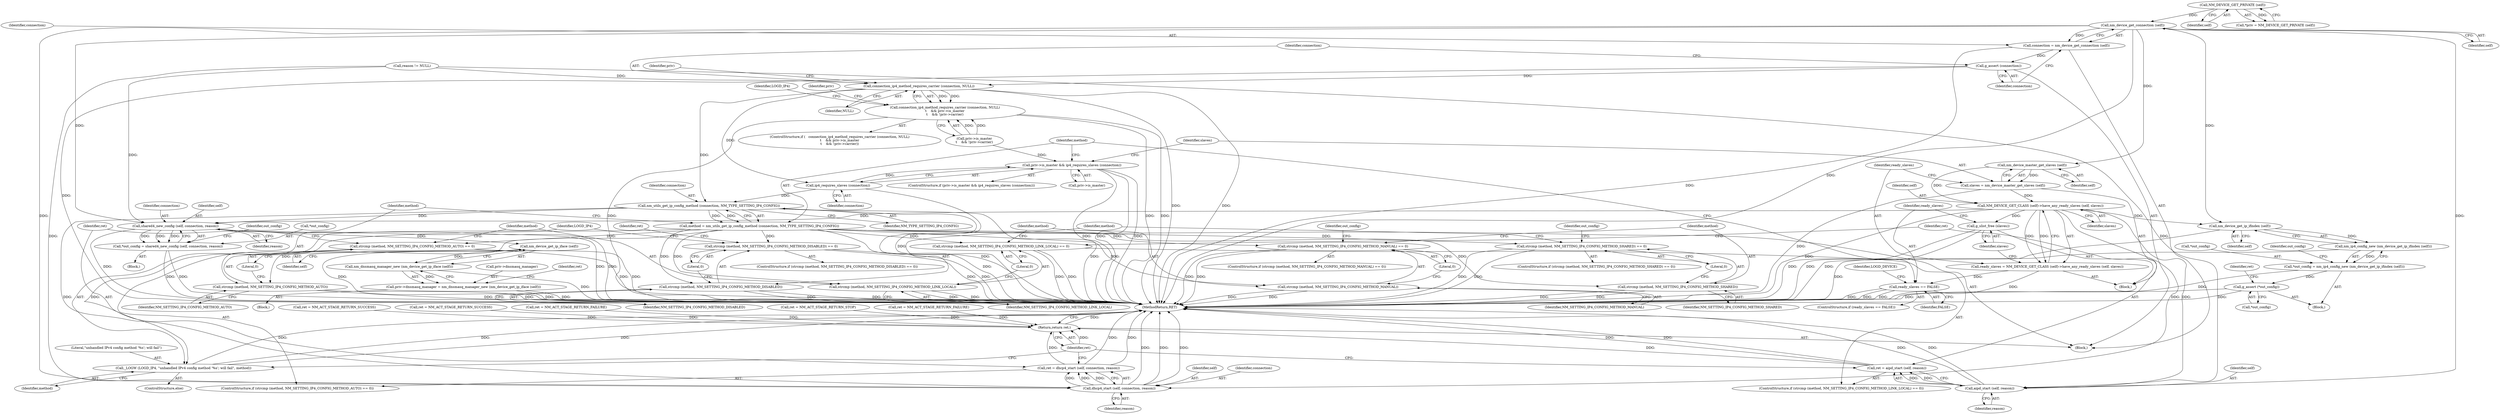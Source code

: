 digraph "0_NetworkManager_d5fc88e573fa58b93034b04d35a2454f5d28cad9@API" {
"1005723" [label="(Call,nm_device_get_connection (self))"];
"1005706" [label="(Call,NM_DEVICE_GET_PRIVATE (self))"];
"1005721" [label="(Call,connection = nm_device_get_connection (self))"];
"1005725" [label="(Call,g_assert (connection))"];
"1005729" [label="(Call,connection_ip4_method_requires_carrier (connection, NULL))"];
"1005728" [label="(Call,connection_ip4_method_requires_carrier (connection, NULL)\n\t    && priv->is_master\n\t    && !priv->carrier)"];
"1005753" [label="(Call,ip4_requires_slaves (connection))"];
"1005749" [label="(Call,priv->is_master && ip4_requires_slaves (connection))"];
"1005781" [label="(Call,nm_utils_get_ip_config_method (connection, NM_TYPE_SETTING_IP4_CONFIG))"];
"1005779" [label="(Call,method = nm_utils_get_ip_config_method (connection, NM_TYPE_SETTING_IP4_CONFIG))"];
"1005785" [label="(Call,strcmp (method, NM_SETTING_IP4_CONFIG_METHOD_AUTO) == 0)"];
"1005786" [label="(Call,strcmp (method, NM_SETTING_IP4_CONFIG_METHOD_AUTO))"];
"1005798" [label="(Call,strcmp (method, NM_SETTING_IP4_CONFIG_METHOD_LINK_LOCAL) == 0)"];
"1005799" [label="(Call,strcmp (method, NM_SETTING_IP4_CONFIG_METHOD_LINK_LOCAL))"];
"1005810" [label="(Call,strcmp (method, NM_SETTING_IP4_CONFIG_METHOD_MANUAL) == 0)"];
"1005811" [label="(Call,strcmp (method, NM_SETTING_IP4_CONFIG_METHOD_MANUAL))"];
"1005830" [label="(Call,strcmp (method, NM_SETTING_IP4_CONFIG_METHOD_SHARED) == 0)"];
"1005831" [label="(Call,strcmp (method, NM_SETTING_IP4_CONFIG_METHOD_SHARED))"];
"1005863" [label="(Call,strcmp (method, NM_SETTING_IP4_CONFIG_METHOD_DISABLED) == 0)"];
"1005864" [label="(Call,strcmp (method, NM_SETTING_IP4_CONFIG_METHOD_DISABLED))"];
"1005873" [label="(Call,_LOGW (LOGD_IP4, \"unhandled IPv4 config method '%s'; will fail\", method))"];
"1005792" [label="(Call,dhcp4_start (self, connection, reason))"];
"1005790" [label="(Call,ret = dhcp4_start (self, connection, reason))"];
"1005877" [label="(Return,return ret;)"];
"1005839" [label="(Call,shared4_new_config (self, connection, reason))"];
"1005836" [label="(Call,*out_config = shared4_new_config (self, connection, reason))"];
"1005852" [label="(Call,nm_device_get_ip_iface (self))"];
"1005851" [label="(Call,nm_dnsmasq_manager_new (nm_device_get_ip_iface (self)))"];
"1005847" [label="(Call,priv->dnsmasq_manager = nm_dnsmasq_manager_new (nm_device_get_ip_iface (self)))"];
"1005758" [label="(Call,nm_device_master_get_slaves (self))"];
"1005756" [label="(Call,slaves = nm_device_master_get_slaves (self))"];
"1005762" [label="(Call,NM_DEVICE_GET_CLASS (self)->have_any_ready_slaves (self, slaves))"];
"1005760" [label="(Call,ready_slaves = NM_DEVICE_GET_CLASS (self)->have_any_ready_slaves (self, slaves))"];
"1005768" [label="(Call,ready_slaves == FALSE)"];
"1005765" [label="(Call,g_slist_free (slaves))"];
"1005805" [label="(Call,aipd_start (self, reason))"];
"1005803" [label="(Call,ret = aipd_start (self, reason))"];
"1005820" [label="(Call,nm_device_get_ip_ifindex (self))"];
"1005819" [label="(Call,nm_ip4_config_new (nm_device_get_ip_ifindex (self)))"];
"1005816" [label="(Call,*out_config = nm_ip4_config_new (nm_device_get_ip_ifindex (self)))"];
"1005822" [label="(Call,g_assert (*out_config))"];
"1005730" [label="(Identifier,connection)"];
"1005824" [label="(Identifier,out_config)"];
"1005863" [label="(Call,strcmp (method, NM_SETTING_IP4_CONFIG_METHOD_DISABLED) == 0)"];
"1005873" [label="(Call,_LOGW (LOGD_IP4, \"unhandled IPv4 config method '%s'; will fail\", method))"];
"1005756" [label="(Call,slaves = nm_device_master_get_slaves (self))"];
"1005795" [label="(Identifier,reason)"];
"1005867" [label="(Literal,0)"];
"1005875" [label="(Literal,\"unhandled IPv4 config method '%s'; will fail\")"];
"1005753" [label="(Call,ip4_requires_slaves (connection))"];
"1005833" [label="(Identifier,NM_SETTING_IP4_CONFIG_METHOD_SHARED)"];
"1005706" [label="(Call,NM_DEVICE_GET_PRIVATE (self))"];
"1005797" [label="(ControlStructure,if (strcmp (method, NM_SETTING_IP4_CONFIG_METHOD_LINK_LOCAL) == 0))"];
"1005779" [label="(Call,method = nm_utils_get_ip_config_method (connection, NM_TYPE_SETTING_IP4_CONFIG))"];
"1005723" [label="(Call,nm_device_get_connection (self))"];
"1005792" [label="(Call,dhcp4_start (self, connection, reason))"];
"1005780" [label="(Identifier,method)"];
"1005840" [label="(Identifier,self)"];
"1005852" [label="(Call,nm_device_get_ip_iface (self))"];
"1005748" [label="(ControlStructure,if (priv->is_master && ip4_requires_slaves (connection)))"];
"1005846" [label="(Block,)"];
"1005815" [label="(Block,)"];
"1005822" [label="(Call,g_assert (*out_config))"];
"1005837" [label="(Call,*out_config)"];
"1005806" [label="(Identifier,self)"];
"1005814" [label="(Literal,0)"];
"1005757" [label="(Identifier,slaves)"];
"1005722" [label="(Identifier,connection)"];
"1005826" [label="(Identifier,ret)"];
"1005721" [label="(Call,connection = nm_device_get_connection (self))"];
"1005767" [label="(ControlStructure,if (ready_slaves == FALSE))"];
"1005847" [label="(Call,priv->dnsmasq_manager = nm_dnsmasq_manager_new (nm_device_get_ip_iface (self)))"];
"1005870" [label="(Identifier,ret)"];
"1005760" [label="(Call,ready_slaves = NM_DEVICE_GET_CLASS (self)->have_any_ready_slaves (self, slaves))"];
"1005823" [label="(Call,*out_config)"];
"1005851" [label="(Call,nm_dnsmasq_manager_new (nm_device_get_ip_iface (self)))"];
"1005728" [label="(Call,connection_ip4_method_requires_carrier (connection, NULL)\n\t    && priv->is_master\n\t    && !priv->carrier)"];
"1005774" [label="(Identifier,LOGD_DEVICE)"];
"1005762" [label="(Call,NM_DEVICE_GET_CLASS (self)->have_any_ready_slaves (self, slaves))"];
"1005804" [label="(Identifier,ret)"];
"1005838" [label="(Identifier,out_config)"];
"1005820" [label="(Call,nm_device_get_ip_ifindex (self))"];
"1005789" [label="(Literal,0)"];
"1005877" [label="(Return,return ret;)"];
"1005750" [label="(Call,priv->is_master)"];
"1005782" [label="(Identifier,connection)"];
"1005818" [label="(Identifier,out_config)"];
"1005878" [label="(Identifier,ret)"];
"1005855" [label="(Identifier,ret)"];
"1005813" [label="(Identifier,NM_SETTING_IP4_CONFIG_METHOD_MANUAL)"];
"1005845" [label="(Identifier,out_config)"];
"1005816" [label="(Call,*out_config = nm_ip4_config_new (nm_device_get_ip_ifindex (self)))"];
"1005758" [label="(Call,nm_device_master_get_slaves (self))"];
"1005869" [label="(Call,ret = NM_ACT_STAGE_RETURN_STOP)"];
"1005785" [label="(Call,strcmp (method, NM_SETTING_IP4_CONFIG_METHOD_AUTO) == 0)"];
"1005707" [label="(Identifier,self)"];
"1005765" [label="(Call,g_slist_free (slaves))"];
"1005710" [label="(Call,ret = NM_ACT_STAGE_RETURN_FAILURE)"];
"1005787" [label="(Identifier,method)"];
"1005825" [label="(Call,ret = NM_ACT_STAGE_RETURN_SUCCESS)"];
"1005724" [label="(Identifier,self)"];
"1005726" [label="(Identifier,connection)"];
"1005812" [label="(Identifier,method)"];
"1005788" [label="(Identifier,NM_SETTING_IP4_CONFIG_METHOD_AUTO)"];
"1005791" [label="(Identifier,ret)"];
"1005790" [label="(Call,ret = dhcp4_start (self, connection, reason))"];
"1005717" [label="(Call,reason != NULL)"];
"1005821" [label="(Identifier,self)"];
"1005704" [label="(Call,*priv = NM_DEVICE_GET_PRIVATE (self))"];
"1005755" [label="(Block,)"];
"1005754" [label="(Identifier,connection)"];
"1005799" [label="(Call,strcmp (method, NM_SETTING_IP4_CONFIG_METHOD_LINK_LOCAL))"];
"1005872" [label="(ControlStructure,else)"];
"1005731" [label="(Identifier,NULL)"];
"1005801" [label="(Identifier,NM_SETTING_IP4_CONFIG_METHOD_LINK_LOCAL)"];
"1005734" [label="(Identifier,priv)"];
"1005725" [label="(Call,g_assert (connection))"];
"1005729" [label="(Call,connection_ip4_method_requires_carrier (connection, NULL))"];
"1005793" [label="(Identifier,self)"];
"1005866" [label="(Identifier,NM_SETTING_IP4_CONFIG_METHOD_DISABLED)"];
"1005842" [label="(Identifier,reason)"];
"1005854" [label="(Call,ret = NM_ACT_STAGE_RETURN_SUCCESS)"];
"1005835" [label="(Block,)"];
"1005764" [label="(Identifier,slaves)"];
"1005759" [label="(Identifier,self)"];
"1005770" [label="(Identifier,FALSE)"];
"1005864" [label="(Call,strcmp (method, NM_SETTING_IP4_CONFIG_METHOD_DISABLED))"];
"1005865" [label="(Identifier,method)"];
"1005798" [label="(Call,strcmp (method, NM_SETTING_IP4_CONFIG_METHOD_LINK_LOCAL) == 0)"];
"1005810" [label="(Call,strcmp (method, NM_SETTING_IP4_CONFIG_METHOD_MANUAL) == 0)"];
"1005811" [label="(Call,strcmp (method, NM_SETTING_IP4_CONFIG_METHOD_MANUAL))"];
"1005819" [label="(Call,nm_ip4_config_new (nm_device_get_ip_ifindex (self)))"];
"1005802" [label="(Literal,0)"];
"1005841" [label="(Identifier,connection)"];
"1005781" [label="(Call,nm_utils_get_ip_config_method (connection, NM_TYPE_SETTING_IP4_CONFIG))"];
"1005761" [label="(Identifier,ready_slaves)"];
"1005853" [label="(Identifier,self)"];
"1007368" [label="(MethodReturn,RET)"];
"1005743" [label="(Identifier,LOGD_IP4)"];
"1005769" [label="(Identifier,ready_slaves)"];
"1005817" [label="(Call,*out_config)"];
"1005783" [label="(Identifier,NM_TYPE_SETTING_IP4_CONFIG)"];
"1005807" [label="(Identifier,reason)"];
"1005858" [label="(Call,ret = NM_ACT_STAGE_RETURN_FAILURE)"];
"1005874" [label="(Identifier,LOGD_IP4)"];
"1005732" [label="(Call,priv->is_master\n\t    && !priv->carrier)"];
"1005786" [label="(Call,strcmp (method, NM_SETTING_IP4_CONFIG_METHOD_AUTO))"];
"1005702" [label="(Block,)"];
"1005751" [label="(Identifier,priv)"];
"1005876" [label="(Identifier,method)"];
"1005794" [label="(Identifier,connection)"];
"1005809" [label="(ControlStructure,if (strcmp (method, NM_SETTING_IP4_CONFIG_METHOD_MANUAL) == 0))"];
"1005803" [label="(Call,ret = aipd_start (self, reason))"];
"1005839" [label="(Call,shared4_new_config (self, connection, reason))"];
"1005829" [label="(ControlStructure,if (strcmp (method, NM_SETTING_IP4_CONFIG_METHOD_SHARED) == 0))"];
"1005834" [label="(Literal,0)"];
"1005848" [label="(Call,priv->dnsmasq_manager)"];
"1005832" [label="(Identifier,method)"];
"1005805" [label="(Call,aipd_start (self, reason))"];
"1005830" [label="(Call,strcmp (method, NM_SETTING_IP4_CONFIG_METHOD_SHARED) == 0)"];
"1005836" [label="(Call,*out_config = shared4_new_config (self, connection, reason))"];
"1005862" [label="(ControlStructure,if (strcmp (method, NM_SETTING_IP4_CONFIG_METHOD_DISABLED) == 0))"];
"1005727" [label="(ControlStructure,if (   connection_ip4_method_requires_carrier (connection, NULL)\n\t    && priv->is_master\n\t    && !priv->carrier))"];
"1005763" [label="(Identifier,self)"];
"1005768" [label="(Call,ready_slaves == FALSE)"];
"1005784" [label="(ControlStructure,if (strcmp (method, NM_SETTING_IP4_CONFIG_METHOD_AUTO) == 0))"];
"1005766" [label="(Identifier,slaves)"];
"1005800" [label="(Identifier,method)"];
"1005831" [label="(Call,strcmp (method, NM_SETTING_IP4_CONFIG_METHOD_SHARED))"];
"1005749" [label="(Call,priv->is_master && ip4_requires_slaves (connection))"];
"1005723" -> "1005721"  [label="AST: "];
"1005723" -> "1005724"  [label="CFG: "];
"1005724" -> "1005723"  [label="AST: "];
"1005721" -> "1005723"  [label="CFG: "];
"1005723" -> "1007368"  [label="DDG: "];
"1005723" -> "1005721"  [label="DDG: "];
"1005706" -> "1005723"  [label="DDG: "];
"1005723" -> "1005758"  [label="DDG: "];
"1005723" -> "1005792"  [label="DDG: "];
"1005723" -> "1005805"  [label="DDG: "];
"1005723" -> "1005820"  [label="DDG: "];
"1005723" -> "1005839"  [label="DDG: "];
"1005706" -> "1005704"  [label="AST: "];
"1005706" -> "1005707"  [label="CFG: "];
"1005707" -> "1005706"  [label="AST: "];
"1005704" -> "1005706"  [label="CFG: "];
"1005706" -> "1005704"  [label="DDG: "];
"1005721" -> "1005702"  [label="AST: "];
"1005722" -> "1005721"  [label="AST: "];
"1005726" -> "1005721"  [label="CFG: "];
"1005721" -> "1007368"  [label="DDG: "];
"1005721" -> "1005725"  [label="DDG: "];
"1005725" -> "1005702"  [label="AST: "];
"1005725" -> "1005726"  [label="CFG: "];
"1005726" -> "1005725"  [label="AST: "];
"1005730" -> "1005725"  [label="CFG: "];
"1005725" -> "1007368"  [label="DDG: "];
"1005725" -> "1005729"  [label="DDG: "];
"1005729" -> "1005728"  [label="AST: "];
"1005729" -> "1005731"  [label="CFG: "];
"1005730" -> "1005729"  [label="AST: "];
"1005731" -> "1005729"  [label="AST: "];
"1005734" -> "1005729"  [label="CFG: "];
"1005728" -> "1005729"  [label="CFG: "];
"1005729" -> "1007368"  [label="DDG: "];
"1005729" -> "1007368"  [label="DDG: "];
"1005729" -> "1005728"  [label="DDG: "];
"1005729" -> "1005728"  [label="DDG: "];
"1005717" -> "1005729"  [label="DDG: "];
"1005729" -> "1005753"  [label="DDG: "];
"1005729" -> "1005781"  [label="DDG: "];
"1005728" -> "1005727"  [label="AST: "];
"1005728" -> "1005732"  [label="CFG: "];
"1005732" -> "1005728"  [label="AST: "];
"1005743" -> "1005728"  [label="CFG: "];
"1005751" -> "1005728"  [label="CFG: "];
"1005728" -> "1007368"  [label="DDG: "];
"1005728" -> "1007368"  [label="DDG: "];
"1005728" -> "1007368"  [label="DDG: "];
"1005732" -> "1005728"  [label="DDG: "];
"1005732" -> "1005728"  [label="DDG: "];
"1005753" -> "1005749"  [label="AST: "];
"1005753" -> "1005754"  [label="CFG: "];
"1005754" -> "1005753"  [label="AST: "];
"1005749" -> "1005753"  [label="CFG: "];
"1005753" -> "1007368"  [label="DDG: "];
"1005753" -> "1005749"  [label="DDG: "];
"1005753" -> "1005781"  [label="DDG: "];
"1005749" -> "1005748"  [label="AST: "];
"1005749" -> "1005750"  [label="CFG: "];
"1005750" -> "1005749"  [label="AST: "];
"1005757" -> "1005749"  [label="CFG: "];
"1005780" -> "1005749"  [label="CFG: "];
"1005749" -> "1007368"  [label="DDG: "];
"1005749" -> "1007368"  [label="DDG: "];
"1005749" -> "1007368"  [label="DDG: "];
"1005732" -> "1005749"  [label="DDG: "];
"1005781" -> "1005779"  [label="AST: "];
"1005781" -> "1005783"  [label="CFG: "];
"1005782" -> "1005781"  [label="AST: "];
"1005783" -> "1005781"  [label="AST: "];
"1005779" -> "1005781"  [label="CFG: "];
"1005781" -> "1007368"  [label="DDG: "];
"1005781" -> "1007368"  [label="DDG: "];
"1005781" -> "1005779"  [label="DDG: "];
"1005781" -> "1005779"  [label="DDG: "];
"1005781" -> "1005792"  [label="DDG: "];
"1005781" -> "1005839"  [label="DDG: "];
"1005779" -> "1005702"  [label="AST: "];
"1005780" -> "1005779"  [label="AST: "];
"1005787" -> "1005779"  [label="CFG: "];
"1005779" -> "1007368"  [label="DDG: "];
"1005779" -> "1005785"  [label="DDG: "];
"1005779" -> "1005786"  [label="DDG: "];
"1005779" -> "1005798"  [label="DDG: "];
"1005779" -> "1005799"  [label="DDG: "];
"1005779" -> "1005810"  [label="DDG: "];
"1005779" -> "1005811"  [label="DDG: "];
"1005779" -> "1005830"  [label="DDG: "];
"1005779" -> "1005831"  [label="DDG: "];
"1005779" -> "1005863"  [label="DDG: "];
"1005779" -> "1005864"  [label="DDG: "];
"1005779" -> "1005873"  [label="DDG: "];
"1005785" -> "1005784"  [label="AST: "];
"1005785" -> "1005789"  [label="CFG: "];
"1005786" -> "1005785"  [label="AST: "];
"1005789" -> "1005785"  [label="AST: "];
"1005791" -> "1005785"  [label="CFG: "];
"1005800" -> "1005785"  [label="CFG: "];
"1005785" -> "1007368"  [label="DDG: "];
"1005785" -> "1007368"  [label="DDG: "];
"1005786" -> "1005788"  [label="CFG: "];
"1005787" -> "1005786"  [label="AST: "];
"1005788" -> "1005786"  [label="AST: "];
"1005789" -> "1005786"  [label="CFG: "];
"1005786" -> "1007368"  [label="DDG: "];
"1005786" -> "1007368"  [label="DDG: "];
"1005798" -> "1005797"  [label="AST: "];
"1005798" -> "1005802"  [label="CFG: "];
"1005799" -> "1005798"  [label="AST: "];
"1005802" -> "1005798"  [label="AST: "];
"1005804" -> "1005798"  [label="CFG: "];
"1005812" -> "1005798"  [label="CFG: "];
"1005798" -> "1007368"  [label="DDG: "];
"1005798" -> "1007368"  [label="DDG: "];
"1005799" -> "1005801"  [label="CFG: "];
"1005800" -> "1005799"  [label="AST: "];
"1005801" -> "1005799"  [label="AST: "];
"1005802" -> "1005799"  [label="CFG: "];
"1005799" -> "1007368"  [label="DDG: "];
"1005799" -> "1007368"  [label="DDG: "];
"1005810" -> "1005809"  [label="AST: "];
"1005810" -> "1005814"  [label="CFG: "];
"1005811" -> "1005810"  [label="AST: "];
"1005814" -> "1005810"  [label="AST: "];
"1005818" -> "1005810"  [label="CFG: "];
"1005832" -> "1005810"  [label="CFG: "];
"1005810" -> "1007368"  [label="DDG: "];
"1005810" -> "1007368"  [label="DDG: "];
"1005811" -> "1005813"  [label="CFG: "];
"1005812" -> "1005811"  [label="AST: "];
"1005813" -> "1005811"  [label="AST: "];
"1005814" -> "1005811"  [label="CFG: "];
"1005811" -> "1007368"  [label="DDG: "];
"1005811" -> "1007368"  [label="DDG: "];
"1005830" -> "1005829"  [label="AST: "];
"1005830" -> "1005834"  [label="CFG: "];
"1005831" -> "1005830"  [label="AST: "];
"1005834" -> "1005830"  [label="AST: "];
"1005838" -> "1005830"  [label="CFG: "];
"1005865" -> "1005830"  [label="CFG: "];
"1005830" -> "1007368"  [label="DDG: "];
"1005830" -> "1007368"  [label="DDG: "];
"1005831" -> "1005833"  [label="CFG: "];
"1005832" -> "1005831"  [label="AST: "];
"1005833" -> "1005831"  [label="AST: "];
"1005834" -> "1005831"  [label="CFG: "];
"1005831" -> "1007368"  [label="DDG: "];
"1005831" -> "1007368"  [label="DDG: "];
"1005863" -> "1005862"  [label="AST: "];
"1005863" -> "1005867"  [label="CFG: "];
"1005864" -> "1005863"  [label="AST: "];
"1005867" -> "1005863"  [label="AST: "];
"1005870" -> "1005863"  [label="CFG: "];
"1005874" -> "1005863"  [label="CFG: "];
"1005863" -> "1007368"  [label="DDG: "];
"1005863" -> "1007368"  [label="DDG: "];
"1005864" -> "1005866"  [label="CFG: "];
"1005865" -> "1005864"  [label="AST: "];
"1005866" -> "1005864"  [label="AST: "];
"1005867" -> "1005864"  [label="CFG: "];
"1005864" -> "1007368"  [label="DDG: "];
"1005864" -> "1007368"  [label="DDG: "];
"1005873" -> "1005872"  [label="AST: "];
"1005873" -> "1005876"  [label="CFG: "];
"1005874" -> "1005873"  [label="AST: "];
"1005875" -> "1005873"  [label="AST: "];
"1005876" -> "1005873"  [label="AST: "];
"1005878" -> "1005873"  [label="CFG: "];
"1005873" -> "1007368"  [label="DDG: "];
"1005873" -> "1007368"  [label="DDG: "];
"1005873" -> "1007368"  [label="DDG: "];
"1005792" -> "1005790"  [label="AST: "];
"1005792" -> "1005795"  [label="CFG: "];
"1005793" -> "1005792"  [label="AST: "];
"1005794" -> "1005792"  [label="AST: "];
"1005795" -> "1005792"  [label="AST: "];
"1005790" -> "1005792"  [label="CFG: "];
"1005792" -> "1007368"  [label="DDG: "];
"1005792" -> "1007368"  [label="DDG: "];
"1005792" -> "1007368"  [label="DDG: "];
"1005792" -> "1005790"  [label="DDG: "];
"1005792" -> "1005790"  [label="DDG: "];
"1005792" -> "1005790"  [label="DDG: "];
"1005762" -> "1005792"  [label="DDG: "];
"1005717" -> "1005792"  [label="DDG: "];
"1005790" -> "1005784"  [label="AST: "];
"1005791" -> "1005790"  [label="AST: "];
"1005878" -> "1005790"  [label="CFG: "];
"1005790" -> "1007368"  [label="DDG: "];
"1005790" -> "1007368"  [label="DDG: "];
"1005790" -> "1005877"  [label="DDG: "];
"1005877" -> "1005702"  [label="AST: "];
"1005877" -> "1005878"  [label="CFG: "];
"1005878" -> "1005877"  [label="AST: "];
"1007368" -> "1005877"  [label="CFG: "];
"1005877" -> "1007368"  [label="DDG: "];
"1005878" -> "1005877"  [label="DDG: "];
"1005803" -> "1005877"  [label="DDG: "];
"1005710" -> "1005877"  [label="DDG: "];
"1005869" -> "1005877"  [label="DDG: "];
"1005825" -> "1005877"  [label="DDG: "];
"1005854" -> "1005877"  [label="DDG: "];
"1005858" -> "1005877"  [label="DDG: "];
"1005839" -> "1005836"  [label="AST: "];
"1005839" -> "1005842"  [label="CFG: "];
"1005840" -> "1005839"  [label="AST: "];
"1005841" -> "1005839"  [label="AST: "];
"1005842" -> "1005839"  [label="AST: "];
"1005836" -> "1005839"  [label="CFG: "];
"1005839" -> "1007368"  [label="DDG: "];
"1005839" -> "1007368"  [label="DDG: "];
"1005839" -> "1007368"  [label="DDG: "];
"1005839" -> "1005836"  [label="DDG: "];
"1005839" -> "1005836"  [label="DDG: "];
"1005839" -> "1005836"  [label="DDG: "];
"1005762" -> "1005839"  [label="DDG: "];
"1005717" -> "1005839"  [label="DDG: "];
"1005839" -> "1005852"  [label="DDG: "];
"1005836" -> "1005835"  [label="AST: "];
"1005837" -> "1005836"  [label="AST: "];
"1005845" -> "1005836"  [label="CFG: "];
"1005836" -> "1007368"  [label="DDG: "];
"1005836" -> "1007368"  [label="DDG: "];
"1005852" -> "1005851"  [label="AST: "];
"1005852" -> "1005853"  [label="CFG: "];
"1005853" -> "1005852"  [label="AST: "];
"1005851" -> "1005852"  [label="CFG: "];
"1005852" -> "1007368"  [label="DDG: "];
"1005852" -> "1005851"  [label="DDG: "];
"1005851" -> "1005847"  [label="AST: "];
"1005847" -> "1005851"  [label="CFG: "];
"1005851" -> "1007368"  [label="DDG: "];
"1005851" -> "1005847"  [label="DDG: "];
"1005847" -> "1005846"  [label="AST: "];
"1005848" -> "1005847"  [label="AST: "];
"1005855" -> "1005847"  [label="CFG: "];
"1005847" -> "1007368"  [label="DDG: "];
"1005847" -> "1007368"  [label="DDG: "];
"1005758" -> "1005756"  [label="AST: "];
"1005758" -> "1005759"  [label="CFG: "];
"1005759" -> "1005758"  [label="AST: "];
"1005756" -> "1005758"  [label="CFG: "];
"1005758" -> "1005756"  [label="DDG: "];
"1005758" -> "1005762"  [label="DDG: "];
"1005756" -> "1005755"  [label="AST: "];
"1005757" -> "1005756"  [label="AST: "];
"1005761" -> "1005756"  [label="CFG: "];
"1005756" -> "1007368"  [label="DDG: "];
"1005756" -> "1005762"  [label="DDG: "];
"1005762" -> "1005760"  [label="AST: "];
"1005762" -> "1005764"  [label="CFG: "];
"1005763" -> "1005762"  [label="AST: "];
"1005764" -> "1005762"  [label="AST: "];
"1005760" -> "1005762"  [label="CFG: "];
"1005762" -> "1007368"  [label="DDG: "];
"1005762" -> "1005760"  [label="DDG: "];
"1005762" -> "1005760"  [label="DDG: "];
"1005762" -> "1005765"  [label="DDG: "];
"1005762" -> "1005805"  [label="DDG: "];
"1005762" -> "1005820"  [label="DDG: "];
"1005760" -> "1005755"  [label="AST: "];
"1005761" -> "1005760"  [label="AST: "];
"1005766" -> "1005760"  [label="CFG: "];
"1005760" -> "1007368"  [label="DDG: "];
"1005760" -> "1005768"  [label="DDG: "];
"1005768" -> "1005767"  [label="AST: "];
"1005768" -> "1005770"  [label="CFG: "];
"1005769" -> "1005768"  [label="AST: "];
"1005770" -> "1005768"  [label="AST: "];
"1005774" -> "1005768"  [label="CFG: "];
"1005780" -> "1005768"  [label="CFG: "];
"1005768" -> "1007368"  [label="DDG: "];
"1005768" -> "1007368"  [label="DDG: "];
"1005768" -> "1007368"  [label="DDG: "];
"1005765" -> "1005755"  [label="AST: "];
"1005765" -> "1005766"  [label="CFG: "];
"1005766" -> "1005765"  [label="AST: "];
"1005769" -> "1005765"  [label="CFG: "];
"1005765" -> "1007368"  [label="DDG: "];
"1005765" -> "1007368"  [label="DDG: "];
"1005805" -> "1005803"  [label="AST: "];
"1005805" -> "1005807"  [label="CFG: "];
"1005806" -> "1005805"  [label="AST: "];
"1005807" -> "1005805"  [label="AST: "];
"1005803" -> "1005805"  [label="CFG: "];
"1005805" -> "1007368"  [label="DDG: "];
"1005805" -> "1007368"  [label="DDG: "];
"1005805" -> "1005803"  [label="DDG: "];
"1005805" -> "1005803"  [label="DDG: "];
"1005717" -> "1005805"  [label="DDG: "];
"1005803" -> "1005797"  [label="AST: "];
"1005804" -> "1005803"  [label="AST: "];
"1005878" -> "1005803"  [label="CFG: "];
"1005803" -> "1007368"  [label="DDG: "];
"1005803" -> "1007368"  [label="DDG: "];
"1005820" -> "1005819"  [label="AST: "];
"1005820" -> "1005821"  [label="CFG: "];
"1005821" -> "1005820"  [label="AST: "];
"1005819" -> "1005820"  [label="CFG: "];
"1005820" -> "1007368"  [label="DDG: "];
"1005820" -> "1005819"  [label="DDG: "];
"1005819" -> "1005816"  [label="AST: "];
"1005816" -> "1005819"  [label="CFG: "];
"1005819" -> "1007368"  [label="DDG: "];
"1005819" -> "1005816"  [label="DDG: "];
"1005816" -> "1005815"  [label="AST: "];
"1005817" -> "1005816"  [label="AST: "];
"1005824" -> "1005816"  [label="CFG: "];
"1005816" -> "1007368"  [label="DDG: "];
"1005816" -> "1005822"  [label="DDG: "];
"1005822" -> "1005815"  [label="AST: "];
"1005822" -> "1005823"  [label="CFG: "];
"1005823" -> "1005822"  [label="AST: "];
"1005826" -> "1005822"  [label="CFG: "];
"1005822" -> "1007368"  [label="DDG: "];
"1005822" -> "1007368"  [label="DDG: "];
}
